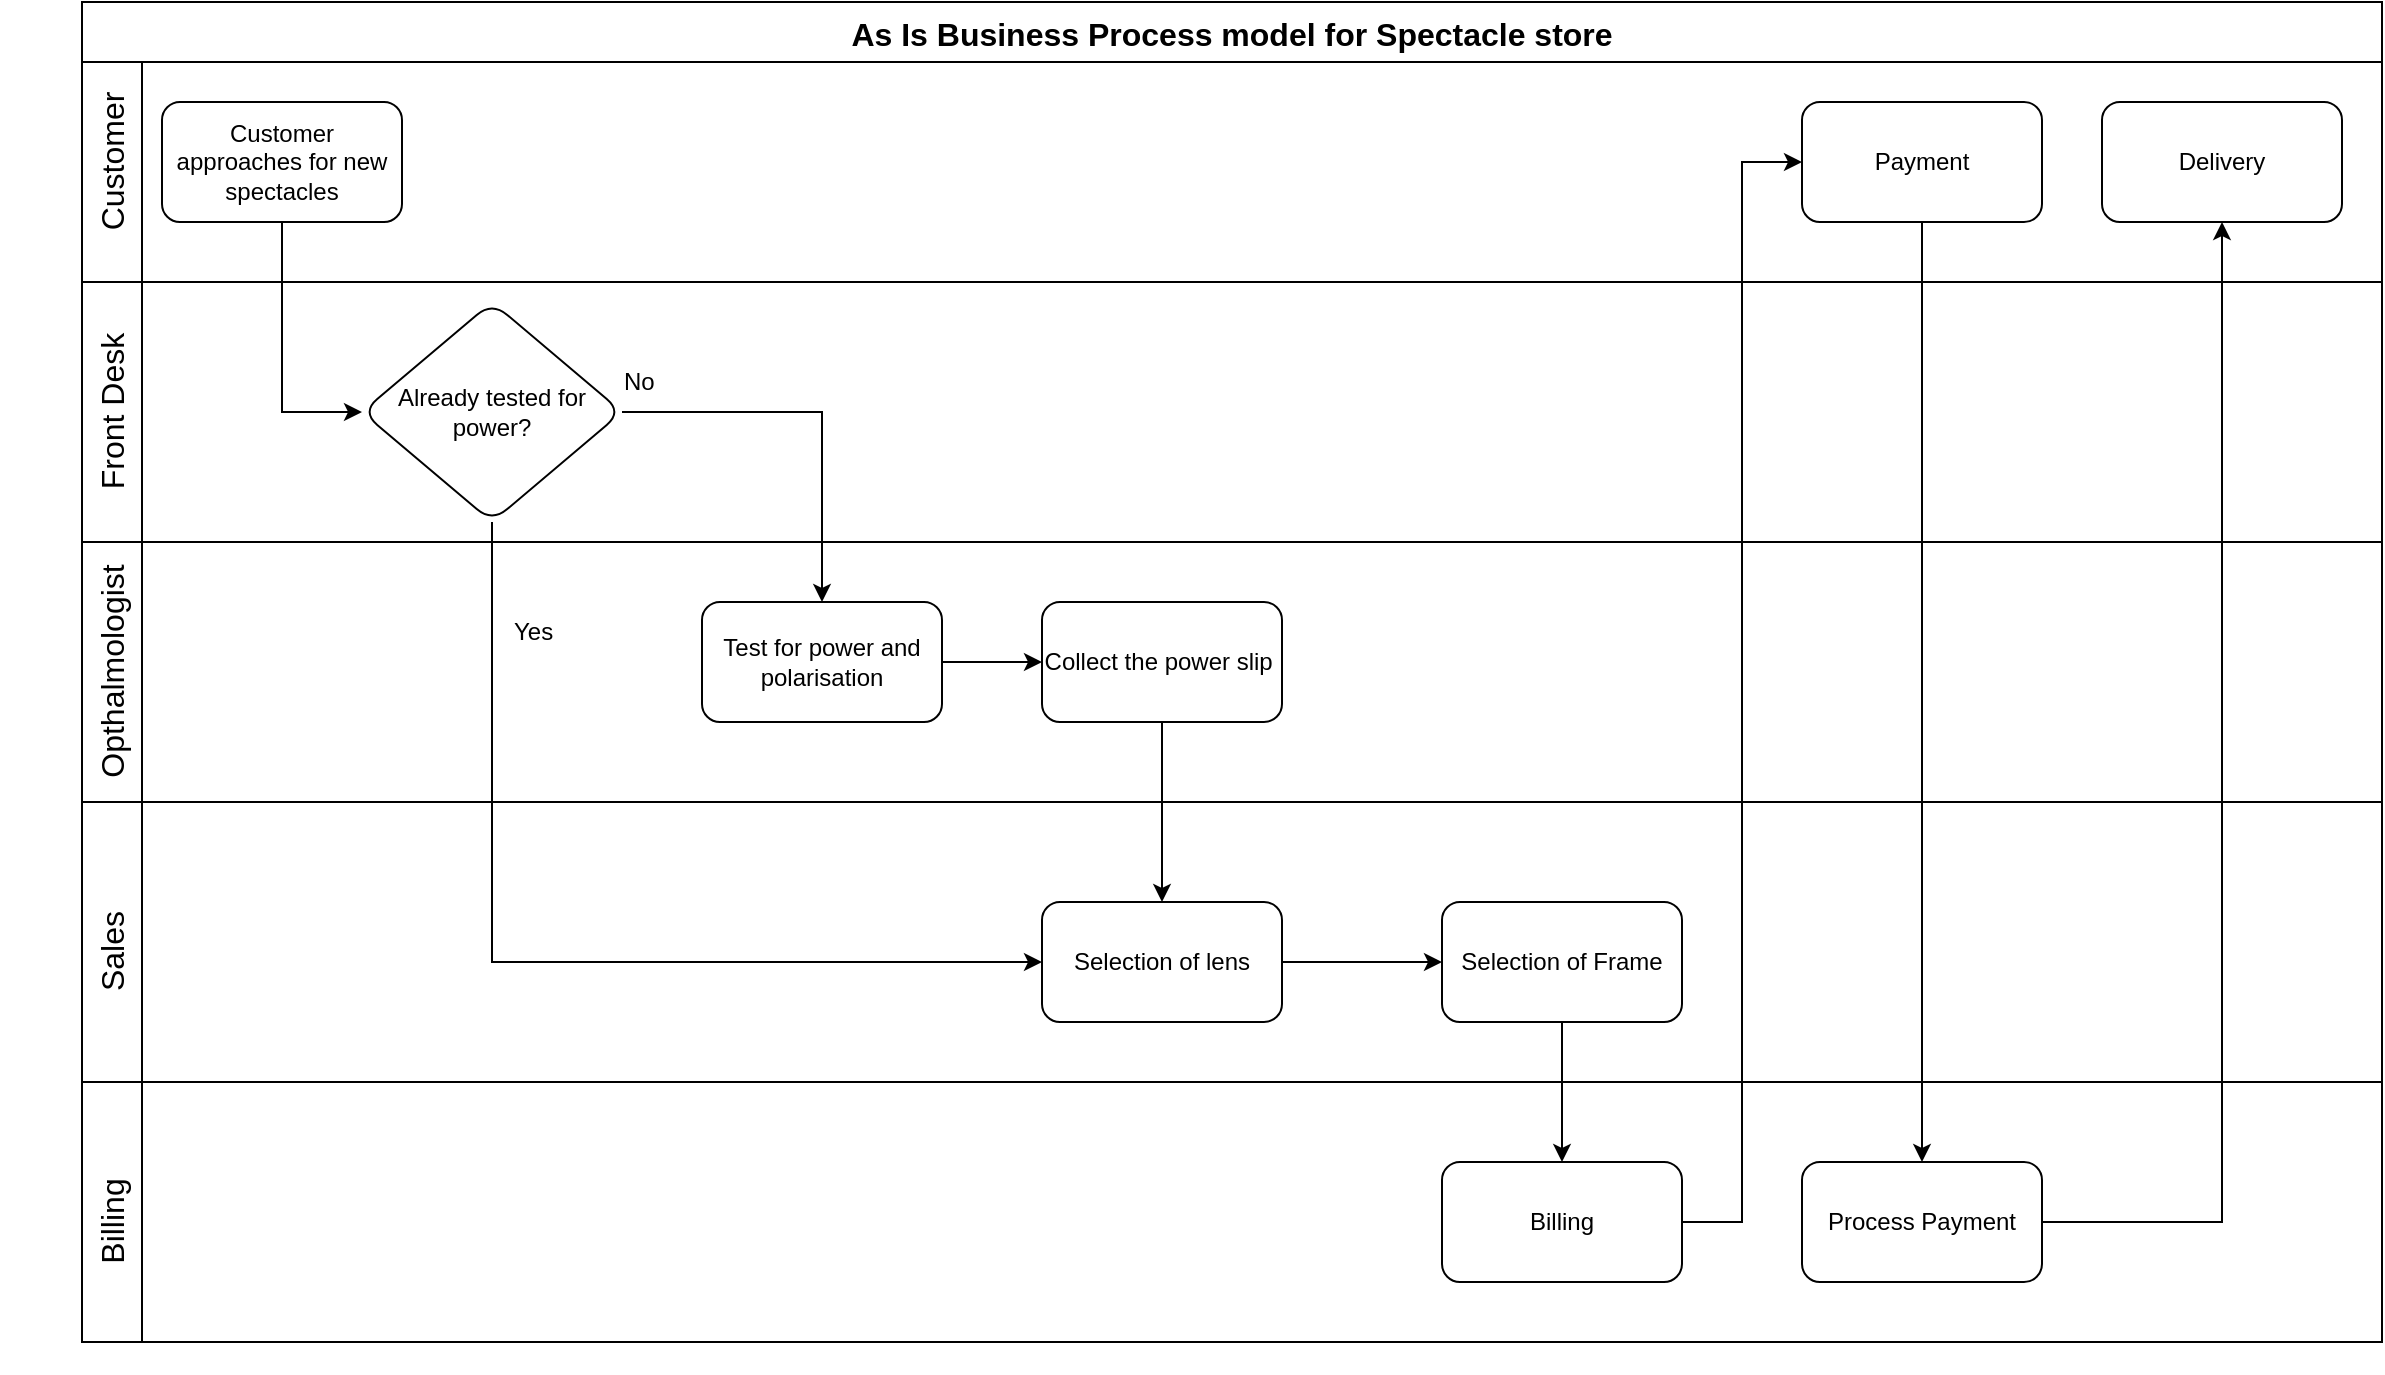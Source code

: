 <mxfile version="20.8.21" type="github">
  <diagram name="Page-1" id="lEpQAF8qihLhESbGT4bd">
    <mxGraphModel dx="3154" dy="952" grid="1" gridSize="10" guides="1" tooltips="1" connect="1" arrows="1" fold="1" page="1" pageScale="1" pageWidth="1169" pageHeight="827" math="0" shadow="0">
      <root>
        <mxCell id="0" />
        <mxCell id="1" parent="0" />
        <mxCell id="dVu7_W4TFJnHhqkPRI8y-5" style="edgeStyle=orthogonalEdgeStyle;rounded=0;orthogonalLoop=1;jettySize=auto;html=1;exitX=0.5;exitY=1;exitDx=0;exitDy=0;entryX=0;entryY=0.5;entryDx=0;entryDy=0;" edge="1" parent="1" source="dVu7_W4TFJnHhqkPRI8y-1" target="dVu7_W4TFJnHhqkPRI8y-4">
          <mxGeometry relative="1" as="geometry" />
        </mxCell>
        <mxCell id="dVu7_W4TFJnHhqkPRI8y-1" value="Customer approaches for new spectacles" style="rounded=1;whiteSpace=wrap;html=1;" vertex="1" parent="1">
          <mxGeometry x="50" y="60" width="120" height="60" as="geometry" />
        </mxCell>
        <mxCell id="dVu7_W4TFJnHhqkPRI8y-7" style="edgeStyle=orthogonalEdgeStyle;rounded=0;orthogonalLoop=1;jettySize=auto;html=1;exitX=1;exitY=0.5;exitDx=0;exitDy=0;entryX=0.5;entryY=0;entryDx=0;entryDy=0;" edge="1" parent="1" source="dVu7_W4TFJnHhqkPRI8y-4" target="dVu7_W4TFJnHhqkPRI8y-6">
          <mxGeometry relative="1" as="geometry" />
        </mxCell>
        <mxCell id="dVu7_W4TFJnHhqkPRI8y-41" style="edgeStyle=orthogonalEdgeStyle;rounded=0;orthogonalLoop=1;jettySize=auto;html=1;exitX=0.5;exitY=1;exitDx=0;exitDy=0;entryX=0;entryY=0.5;entryDx=0;entryDy=0;" edge="1" parent="1" source="dVu7_W4TFJnHhqkPRI8y-4" target="dVu7_W4TFJnHhqkPRI8y-9">
          <mxGeometry relative="1" as="geometry" />
        </mxCell>
        <mxCell id="dVu7_W4TFJnHhqkPRI8y-4" value="Already tested for power?" style="rhombus;whiteSpace=wrap;html=1;rounded=1;" vertex="1" parent="1">
          <mxGeometry x="150" y="160" width="130" height="110" as="geometry" />
        </mxCell>
        <mxCell id="dVu7_W4TFJnHhqkPRI8y-13" style="edgeStyle=orthogonalEdgeStyle;rounded=0;orthogonalLoop=1;jettySize=auto;html=1;exitX=1;exitY=0.5;exitDx=0;exitDy=0;" edge="1" parent="1" source="dVu7_W4TFJnHhqkPRI8y-6" target="dVu7_W4TFJnHhqkPRI8y-12">
          <mxGeometry relative="1" as="geometry" />
        </mxCell>
        <mxCell id="dVu7_W4TFJnHhqkPRI8y-6" value="Test for power and polarisation" style="whiteSpace=wrap;html=1;rounded=1;" vertex="1" parent="1">
          <mxGeometry x="320" y="310" width="120" height="60" as="geometry" />
        </mxCell>
        <mxCell id="dVu7_W4TFJnHhqkPRI8y-17" style="edgeStyle=orthogonalEdgeStyle;rounded=0;orthogonalLoop=1;jettySize=auto;html=1;exitX=1;exitY=0.5;exitDx=0;exitDy=0;entryX=0;entryY=0.5;entryDx=0;entryDy=0;" edge="1" parent="1" source="dVu7_W4TFJnHhqkPRI8y-9" target="dVu7_W4TFJnHhqkPRI8y-16">
          <mxGeometry relative="1" as="geometry" />
        </mxCell>
        <mxCell id="dVu7_W4TFJnHhqkPRI8y-9" value="Selection of lens" style="rounded=1;whiteSpace=wrap;html=1;" vertex="1" parent="1">
          <mxGeometry x="490" y="460" width="120" height="60" as="geometry" />
        </mxCell>
        <mxCell id="dVu7_W4TFJnHhqkPRI8y-10" value="Yes" style="text;strokeColor=none;fillColor=none;align=left;verticalAlign=middle;spacingLeft=4;spacingRight=4;overflow=hidden;points=[[0,0.5],[1,0.5]];portConstraint=eastwest;rotatable=0;whiteSpace=wrap;html=1;" vertex="1" parent="1">
          <mxGeometry x="220" y="310" width="80" height="30" as="geometry" />
        </mxCell>
        <mxCell id="dVu7_W4TFJnHhqkPRI8y-11" value="No" style="text;strokeColor=none;fillColor=none;align=left;verticalAlign=middle;spacingLeft=4;spacingRight=4;overflow=hidden;points=[[0,0.5],[1,0.5]];portConstraint=eastwest;rotatable=0;whiteSpace=wrap;html=1;" vertex="1" parent="1">
          <mxGeometry x="275" y="185" width="80" height="30" as="geometry" />
        </mxCell>
        <mxCell id="dVu7_W4TFJnHhqkPRI8y-14" style="edgeStyle=orthogonalEdgeStyle;rounded=0;orthogonalLoop=1;jettySize=auto;html=1;entryX=0.5;entryY=0;entryDx=0;entryDy=0;" edge="1" parent="1" source="dVu7_W4TFJnHhqkPRI8y-12" target="dVu7_W4TFJnHhqkPRI8y-9">
          <mxGeometry relative="1" as="geometry">
            <mxPoint x="600" y="440" as="targetPoint" />
          </mxGeometry>
        </mxCell>
        <mxCell id="dVu7_W4TFJnHhqkPRI8y-12" value="Collect the power slip&amp;nbsp;" style="whiteSpace=wrap;html=1;rounded=1;" vertex="1" parent="1">
          <mxGeometry x="490" y="310" width="120" height="60" as="geometry" />
        </mxCell>
        <mxCell id="dVu7_W4TFJnHhqkPRI8y-19" style="edgeStyle=orthogonalEdgeStyle;rounded=0;orthogonalLoop=1;jettySize=auto;html=1;exitX=0.5;exitY=1;exitDx=0;exitDy=0;entryX=0.5;entryY=0;entryDx=0;entryDy=0;" edge="1" parent="1" source="dVu7_W4TFJnHhqkPRI8y-16" target="dVu7_W4TFJnHhqkPRI8y-18">
          <mxGeometry relative="1" as="geometry" />
        </mxCell>
        <mxCell id="dVu7_W4TFJnHhqkPRI8y-16" value="Selection of Frame" style="whiteSpace=wrap;html=1;rounded=1;" vertex="1" parent="1">
          <mxGeometry x="690" y="460" width="120" height="60" as="geometry" />
        </mxCell>
        <mxCell id="dVu7_W4TFJnHhqkPRI8y-25" style="edgeStyle=orthogonalEdgeStyle;rounded=0;orthogonalLoop=1;jettySize=auto;html=1;exitX=1;exitY=0.5;exitDx=0;exitDy=0;entryX=0;entryY=0.5;entryDx=0;entryDy=0;" edge="1" parent="1" source="dVu7_W4TFJnHhqkPRI8y-18" target="dVu7_W4TFJnHhqkPRI8y-24">
          <mxGeometry relative="1" as="geometry">
            <mxPoint x="870" y="390" as="targetPoint" />
          </mxGeometry>
        </mxCell>
        <mxCell id="dVu7_W4TFJnHhqkPRI8y-18" value="Billing" style="whiteSpace=wrap;html=1;rounded=1;" vertex="1" parent="1">
          <mxGeometry x="690" y="590" width="120" height="60" as="geometry" />
        </mxCell>
        <mxCell id="dVu7_W4TFJnHhqkPRI8y-23" style="edgeStyle=orthogonalEdgeStyle;rounded=0;orthogonalLoop=1;jettySize=auto;html=1;exitX=1;exitY=0.5;exitDx=0;exitDy=0;entryX=0.5;entryY=1;entryDx=0;entryDy=0;" edge="1" parent="1" source="dVu7_W4TFJnHhqkPRI8y-21" target="dVu7_W4TFJnHhqkPRI8y-22">
          <mxGeometry relative="1" as="geometry" />
        </mxCell>
        <mxCell id="dVu7_W4TFJnHhqkPRI8y-21" value="Process Payment" style="rounded=1;whiteSpace=wrap;html=1;" vertex="1" parent="1">
          <mxGeometry x="870" y="590" width="120" height="60" as="geometry" />
        </mxCell>
        <mxCell id="dVu7_W4TFJnHhqkPRI8y-22" value="Delivery" style="whiteSpace=wrap;html=1;rounded=1;" vertex="1" parent="1">
          <mxGeometry x="1020" y="60" width="120" height="60" as="geometry" />
        </mxCell>
        <mxCell id="dVu7_W4TFJnHhqkPRI8y-26" style="edgeStyle=orthogonalEdgeStyle;rounded=0;orthogonalLoop=1;jettySize=auto;html=1;exitX=0.5;exitY=1;exitDx=0;exitDy=0;entryX=0.5;entryY=0;entryDx=0;entryDy=0;" edge="1" parent="1" source="dVu7_W4TFJnHhqkPRI8y-24" target="dVu7_W4TFJnHhqkPRI8y-21">
          <mxGeometry relative="1" as="geometry" />
        </mxCell>
        <mxCell id="dVu7_W4TFJnHhqkPRI8y-24" value="Payment" style="rounded=1;whiteSpace=wrap;html=1;" vertex="1" parent="1">
          <mxGeometry x="870" y="60" width="120" height="60" as="geometry" />
        </mxCell>
        <mxCell id="dVu7_W4TFJnHhqkPRI8y-27" value="As Is Business Process model for Spectacle store" style="shape=table;startSize=30;container=1;collapsible=0;childLayout=tableLayout;strokeColor=default;fontSize=16;fontStyle=1" vertex="1" parent="1">
          <mxGeometry x="10" y="10" width="1150" height="670" as="geometry" />
        </mxCell>
        <mxCell id="dVu7_W4TFJnHhqkPRI8y-28" value="" style="shape=tableRow;horizontal=0;startSize=0;swimlaneHead=0;swimlaneBody=0;strokeColor=inherit;top=0;left=0;bottom=0;right=0;collapsible=0;dropTarget=0;fillColor=none;points=[[0,0.5],[1,0.5]];portConstraint=eastwest;fontSize=16;" vertex="1" parent="dVu7_W4TFJnHhqkPRI8y-27">
          <mxGeometry y="30" width="1150" height="110" as="geometry" />
        </mxCell>
        <mxCell id="dVu7_W4TFJnHhqkPRI8y-29" value="" style="shape=partialRectangle;html=1;connectable=0;strokeColor=inherit;overflow=visible;fillColor=none;top=0;left=0;bottom=0;right=0;pointerEvents=1;fontSize=16;rotation=-90;" vertex="1" parent="dVu7_W4TFJnHhqkPRI8y-28">
          <mxGeometry width="30" height="110" as="geometry">
            <mxRectangle width="30" height="110" as="alternateBounds" />
          </mxGeometry>
        </mxCell>
        <mxCell id="dVu7_W4TFJnHhqkPRI8y-30" value="" style="shape=partialRectangle;html=1;whiteSpace=wrap;connectable=0;strokeColor=inherit;overflow=hidden;fillColor=none;top=0;left=0;bottom=0;right=0;pointerEvents=1;fontSize=16;" vertex="1" parent="dVu7_W4TFJnHhqkPRI8y-28">
          <mxGeometry x="30" width="1120" height="110" as="geometry">
            <mxRectangle width="1120" height="110" as="alternateBounds" />
          </mxGeometry>
        </mxCell>
        <mxCell id="dVu7_W4TFJnHhqkPRI8y-32" value="" style="shape=tableRow;horizontal=0;startSize=0;swimlaneHead=0;swimlaneBody=0;strokeColor=inherit;top=0;left=0;bottom=0;right=0;collapsible=0;dropTarget=0;fillColor=none;points=[[0,0.5],[1,0.5]];portConstraint=eastwest;fontSize=16;" vertex="1" parent="dVu7_W4TFJnHhqkPRI8y-27">
          <mxGeometry y="140" width="1150" height="130" as="geometry" />
        </mxCell>
        <mxCell id="dVu7_W4TFJnHhqkPRI8y-33" value="" style="shape=partialRectangle;html=1;whiteSpace=wrap;connectable=0;strokeColor=inherit;overflow=hidden;fillColor=none;top=0;left=0;bottom=0;right=0;pointerEvents=1;fontSize=16;" vertex="1" parent="dVu7_W4TFJnHhqkPRI8y-32">
          <mxGeometry width="30" height="130" as="geometry">
            <mxRectangle width="30" height="130" as="alternateBounds" />
          </mxGeometry>
        </mxCell>
        <mxCell id="dVu7_W4TFJnHhqkPRI8y-34" value="" style="shape=partialRectangle;html=1;whiteSpace=wrap;connectable=0;strokeColor=inherit;overflow=hidden;fillColor=none;top=0;left=0;bottom=0;right=0;pointerEvents=1;fontSize=16;" vertex="1" parent="dVu7_W4TFJnHhqkPRI8y-32">
          <mxGeometry x="30" width="1120" height="130" as="geometry">
            <mxRectangle width="1120" height="130" as="alternateBounds" />
          </mxGeometry>
        </mxCell>
        <mxCell id="dVu7_W4TFJnHhqkPRI8y-42" style="shape=tableRow;horizontal=0;startSize=0;swimlaneHead=0;swimlaneBody=0;strokeColor=inherit;top=0;left=0;bottom=0;right=0;collapsible=0;dropTarget=0;fillColor=none;points=[[0,0.5],[1,0.5]];portConstraint=eastwest;fontSize=16;" vertex="1" parent="dVu7_W4TFJnHhqkPRI8y-27">
          <mxGeometry y="270" width="1150" height="130" as="geometry" />
        </mxCell>
        <mxCell id="dVu7_W4TFJnHhqkPRI8y-43" style="shape=partialRectangle;html=1;whiteSpace=wrap;connectable=0;strokeColor=inherit;overflow=hidden;fillColor=none;top=0;left=0;bottom=0;right=0;pointerEvents=1;fontSize=16;" vertex="1" parent="dVu7_W4TFJnHhqkPRI8y-42">
          <mxGeometry width="30" height="130" as="geometry">
            <mxRectangle width="30" height="130" as="alternateBounds" />
          </mxGeometry>
        </mxCell>
        <mxCell id="dVu7_W4TFJnHhqkPRI8y-44" style="shape=partialRectangle;html=1;whiteSpace=wrap;connectable=0;strokeColor=inherit;overflow=hidden;fillColor=none;top=0;left=0;bottom=0;right=0;pointerEvents=1;fontSize=16;" vertex="1" parent="dVu7_W4TFJnHhqkPRI8y-42">
          <mxGeometry x="30" width="1120" height="130" as="geometry">
            <mxRectangle width="1120" height="130" as="alternateBounds" />
          </mxGeometry>
        </mxCell>
        <mxCell id="dVu7_W4TFJnHhqkPRI8y-36" value="" style="shape=tableRow;horizontal=0;startSize=0;swimlaneHead=0;swimlaneBody=0;strokeColor=inherit;top=0;left=0;bottom=0;right=0;collapsible=0;dropTarget=0;fillColor=none;points=[[0,0.5],[1,0.5]];portConstraint=eastwest;fontSize=16;" vertex="1" parent="dVu7_W4TFJnHhqkPRI8y-27">
          <mxGeometry y="400" width="1150" height="140" as="geometry" />
        </mxCell>
        <mxCell id="dVu7_W4TFJnHhqkPRI8y-37" value="" style="shape=partialRectangle;html=1;whiteSpace=wrap;connectable=0;strokeColor=inherit;overflow=hidden;fillColor=none;top=0;left=0;bottom=0;right=0;pointerEvents=1;fontSize=16;" vertex="1" parent="dVu7_W4TFJnHhqkPRI8y-36">
          <mxGeometry width="30" height="140" as="geometry">
            <mxRectangle width="30" height="140" as="alternateBounds" />
          </mxGeometry>
        </mxCell>
        <mxCell id="dVu7_W4TFJnHhqkPRI8y-38" value="" style="shape=partialRectangle;html=1;whiteSpace=wrap;connectable=0;strokeColor=inherit;overflow=hidden;fillColor=none;top=0;left=0;bottom=0;right=0;pointerEvents=1;fontSize=16;" vertex="1" parent="dVu7_W4TFJnHhqkPRI8y-36">
          <mxGeometry x="30" width="1120" height="140" as="geometry">
            <mxRectangle width="1120" height="140" as="alternateBounds" />
          </mxGeometry>
        </mxCell>
        <mxCell id="dVu7_W4TFJnHhqkPRI8y-45" style="shape=tableRow;horizontal=0;startSize=0;swimlaneHead=0;swimlaneBody=0;strokeColor=inherit;top=0;left=0;bottom=0;right=0;collapsible=0;dropTarget=0;fillColor=none;points=[[0,0.5],[1,0.5]];portConstraint=eastwest;fontSize=16;" vertex="1" parent="dVu7_W4TFJnHhqkPRI8y-27">
          <mxGeometry y="540" width="1150" height="130" as="geometry" />
        </mxCell>
        <mxCell id="dVu7_W4TFJnHhqkPRI8y-46" style="shape=partialRectangle;html=1;whiteSpace=wrap;connectable=0;strokeColor=inherit;overflow=hidden;fillColor=none;top=0;left=0;bottom=0;right=0;pointerEvents=1;fontSize=16;" vertex="1" parent="dVu7_W4TFJnHhqkPRI8y-45">
          <mxGeometry width="30" height="130" as="geometry">
            <mxRectangle width="30" height="130" as="alternateBounds" />
          </mxGeometry>
        </mxCell>
        <mxCell id="dVu7_W4TFJnHhqkPRI8y-47" style="shape=partialRectangle;html=1;whiteSpace=wrap;connectable=0;strokeColor=inherit;overflow=hidden;fillColor=none;top=0;left=0;bottom=0;right=0;pointerEvents=1;fontSize=16;" vertex="1" parent="dVu7_W4TFJnHhqkPRI8y-45">
          <mxGeometry x="30" width="1120" height="130" as="geometry">
            <mxRectangle width="1120" height="130" as="alternateBounds" />
          </mxGeometry>
        </mxCell>
        <mxCell id="dVu7_W4TFJnHhqkPRI8y-48" value="&lt;p style=&quot;line-height: 200%;&quot;&gt;Front Desk&lt;/p&gt;" style="shape=partialRectangle;html=1;connectable=0;strokeColor=inherit;overflow=visible;fillColor=none;top=0;left=0;bottom=0;right=0;pointerEvents=1;fontSize=16;rotation=-90;direction=north;" vertex="1" parent="1">
          <mxGeometry x="-50" y="200" width="150" height="30" as="geometry">
            <mxRectangle width="30" height="150" as="alternateBounds" />
          </mxGeometry>
        </mxCell>
        <mxCell id="dVu7_W4TFJnHhqkPRI8y-65" value="&lt;p style=&quot;line-height: 200%;&quot;&gt;Sales&lt;/p&gt;" style="shape=partialRectangle;html=1;connectable=0;strokeColor=inherit;overflow=visible;fillColor=none;top=0;left=0;bottom=0;right=0;pointerEvents=1;fontSize=16;rotation=-90;direction=north;" vertex="1" parent="1">
          <mxGeometry x="-50" y="470" width="150" height="30" as="geometry">
            <mxRectangle width="30" height="150" as="alternateBounds" />
          </mxGeometry>
        </mxCell>
        <mxCell id="dVu7_W4TFJnHhqkPRI8y-66" value="&lt;p style=&quot;line-height: 200%;&quot;&gt;Opthalmologist&lt;/p&gt;" style="shape=partialRectangle;html=1;connectable=0;strokeColor=inherit;overflow=visible;fillColor=none;top=0;left=0;bottom=0;right=0;pointerEvents=1;fontSize=16;rotation=-90;direction=north;" vertex="1" parent="1">
          <mxGeometry x="-50" y="330" width="150" height="30" as="geometry">
            <mxRectangle width="30" height="150" as="alternateBounds" />
          </mxGeometry>
        </mxCell>
        <mxCell id="dVu7_W4TFJnHhqkPRI8y-67" value="&lt;p style=&quot;line-height: 200%;&quot;&gt;Billing&lt;/p&gt;" style="shape=partialRectangle;html=1;connectable=0;strokeColor=inherit;overflow=visible;fillColor=none;top=0;left=0;bottom=0;right=0;pointerEvents=1;fontSize=16;rotation=-90;direction=north;" vertex="1" parent="1">
          <mxGeometry x="-50" y="605" width="150" height="30" as="geometry">
            <mxRectangle width="30" height="150" as="alternateBounds" />
          </mxGeometry>
        </mxCell>
        <mxCell id="dVu7_W4TFJnHhqkPRI8y-68" value="&lt;p style=&quot;line-height: 200%;&quot;&gt;Customer&lt;/p&gt;" style="shape=partialRectangle;html=1;connectable=0;strokeColor=inherit;overflow=visible;fillColor=none;top=0;left=0;bottom=0;right=0;pointerEvents=1;fontSize=16;rotation=-90;direction=north;" vertex="1" parent="1">
          <mxGeometry x="-50" y="75" width="150" height="30" as="geometry">
            <mxRectangle width="30" height="150" as="alternateBounds" />
          </mxGeometry>
        </mxCell>
      </root>
    </mxGraphModel>
  </diagram>
</mxfile>
